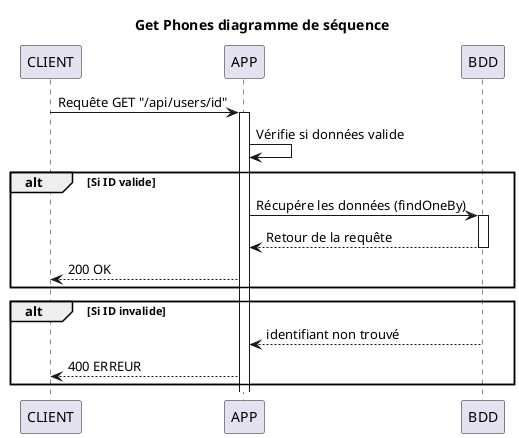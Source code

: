 @startuml

title Get Phones diagramme de séquence

participant CLIENT
participant APP
participant BDD

CLIENT -> APP: Requête GET "/api/users/id"
activate APP
APP -> APP : Vérifie si données valide

alt Si ID valide
    APP -> BDD  : Récupére les données (findOneBy)
    activate BDD
    BDD --> APP : Retour de la requête
    deactivate BDD
    APP --> CLIENT : 200 OK
end

alt Si ID invalide
    BDD --> APP : identifiant non trouvé
    APP --> CLIENT : 400 ERREUR
end

@enduml
